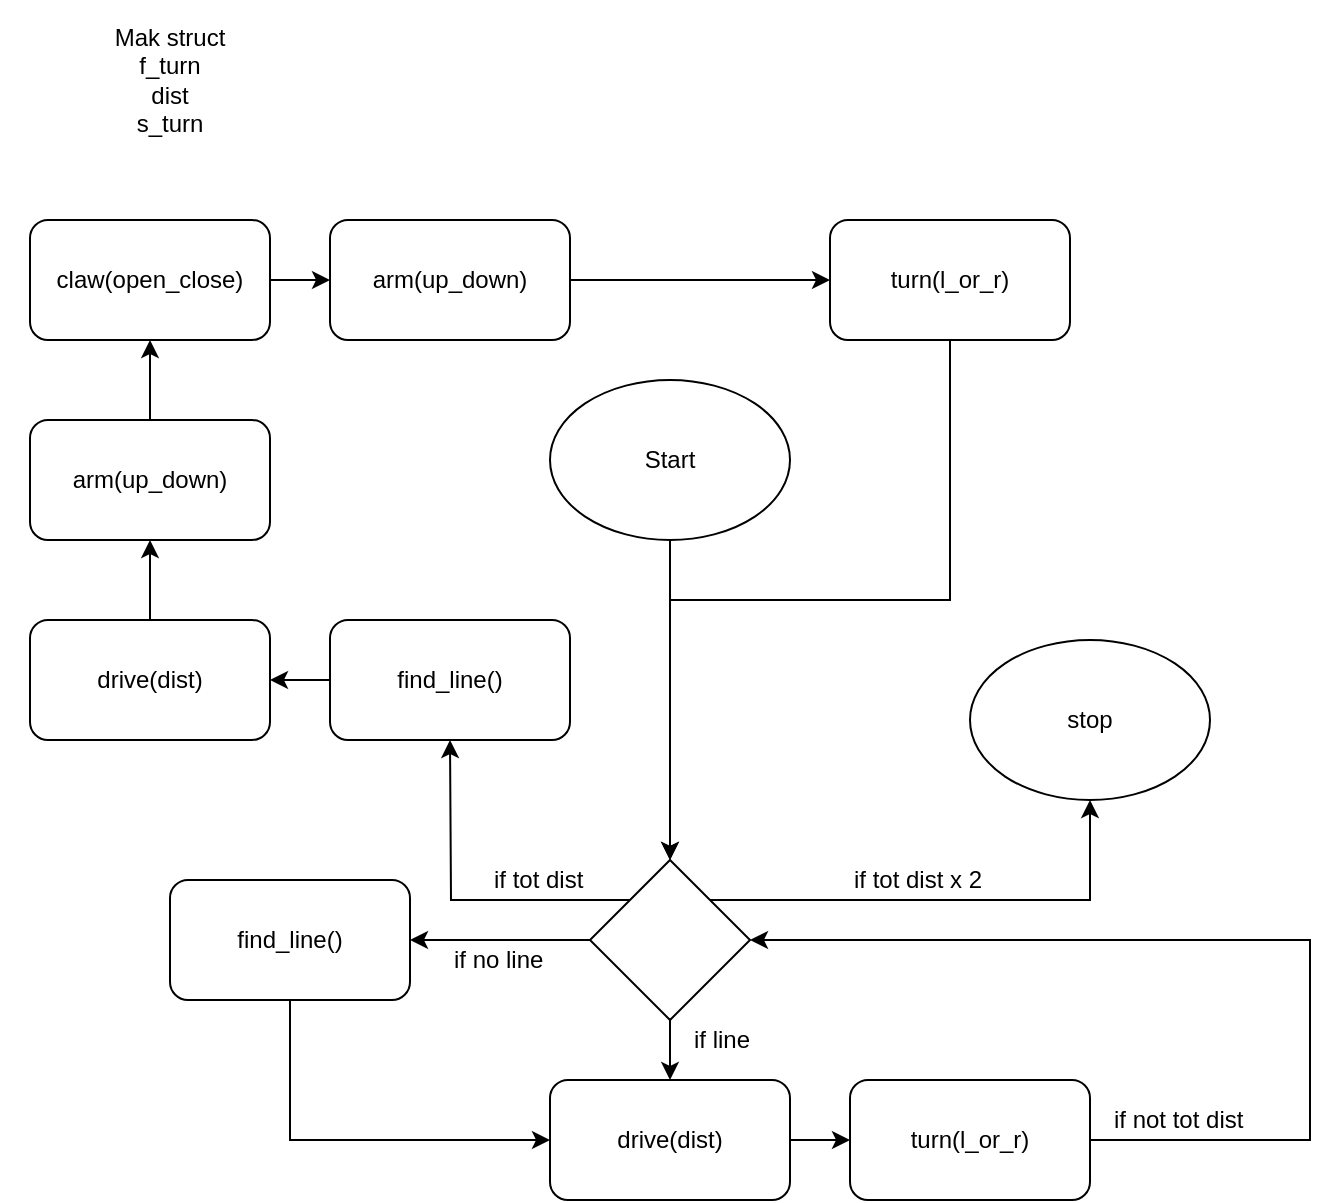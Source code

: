 <mxfile version="12.1.1" type="github" pages="1"><diagram id="3Wn69LvJLTFToRYzuuLy" name="Page-1"><mxGraphModel dx="1422" dy="794" grid="1" gridSize="10" guides="1" tooltips="1" connect="1" arrows="1" fold="1" page="1" pageScale="1" pageWidth="850" pageHeight="1100" math="0" shadow="0"><root><mxCell id="0"/><mxCell id="1" parent="0"/><mxCell id="ltEw3BqOW6p-XR2UKX2P-1" value="Mak struct&lt;br&gt;f_turn&lt;br&gt;dist&lt;br&gt;s_turn" style="text;html=1;strokeColor=none;fillColor=none;align=center;verticalAlign=middle;whiteSpace=wrap;rounded=0;" vertex="1" parent="1"><mxGeometry x="55" y="50" width="170" height="80" as="geometry"/></mxCell><mxCell id="ltEw3BqOW6p-XR2UKX2P-8" style="edgeStyle=orthogonalEdgeStyle;rounded=0;orthogonalLoop=1;jettySize=auto;html=1;exitX=0.5;exitY=1;exitDx=0;exitDy=0;entryX=0.5;entryY=0;entryDx=0;entryDy=0;" edge="1" parent="1" source="ltEw3BqOW6p-XR2UKX2P-2" target="ltEw3BqOW6p-XR2UKX2P-20"><mxGeometry relative="1" as="geometry"><mxPoint x="390" y="220" as="sourcePoint"/><mxPoint x="390" y="423" as="targetPoint"/></mxGeometry></mxCell><mxCell id="ltEw3BqOW6p-XR2UKX2P-2" value="Start" style="ellipse;whiteSpace=wrap;html=1;" vertex="1" parent="1"><mxGeometry x="330" y="240" width="120" height="80" as="geometry"/></mxCell><mxCell id="ltEw3BqOW6p-XR2UKX2P-59" style="edgeStyle=orthogonalEdgeStyle;rounded=0;orthogonalLoop=1;jettySize=auto;html=1;exitX=0.5;exitY=0;exitDx=0;exitDy=0;entryX=0.5;entryY=1;entryDx=0;entryDy=0;" edge="1" parent="1" source="ltEw3BqOW6p-XR2UKX2P-5" target="ltEw3BqOW6p-XR2UKX2P-6"><mxGeometry relative="1" as="geometry"/></mxCell><mxCell id="ltEw3BqOW6p-XR2UKX2P-5" value="arm(up_down)" style="rounded=1;whiteSpace=wrap;html=1;" vertex="1" parent="1"><mxGeometry x="70" y="260" width="120" height="60" as="geometry"/></mxCell><mxCell id="ltEw3BqOW6p-XR2UKX2P-61" style="edgeStyle=orthogonalEdgeStyle;rounded=0;orthogonalLoop=1;jettySize=auto;html=1;exitX=1;exitY=0.5;exitDx=0;exitDy=0;entryX=0;entryY=0.5;entryDx=0;entryDy=0;" edge="1" parent="1" source="ltEw3BqOW6p-XR2UKX2P-6" target="ltEw3BqOW6p-XR2UKX2P-60"><mxGeometry relative="1" as="geometry"/></mxCell><mxCell id="ltEw3BqOW6p-XR2UKX2P-6" value="claw(open_close)" style="rounded=1;whiteSpace=wrap;html=1;" vertex="1" parent="1"><mxGeometry x="70" y="160" width="120" height="60" as="geometry"/></mxCell><mxCell id="ltEw3BqOW6p-XR2UKX2P-22" style="edgeStyle=orthogonalEdgeStyle;rounded=0;orthogonalLoop=1;jettySize=auto;html=1;exitX=0.5;exitY=1;exitDx=0;exitDy=0;entryX=0;entryY=0.5;entryDx=0;entryDy=0;" edge="1" parent="1" source="ltEw3BqOW6p-XR2UKX2P-7" target="ltEw3BqOW6p-XR2UKX2P-21"><mxGeometry relative="1" as="geometry"/></mxCell><mxCell id="ltEw3BqOW6p-XR2UKX2P-7" value="find_line()" style="rounded=1;whiteSpace=wrap;html=1;" vertex="1" parent="1"><mxGeometry x="140" y="490" width="120" height="60" as="geometry"/></mxCell><mxCell id="ltEw3BqOW6p-XR2UKX2P-23" style="edgeStyle=orthogonalEdgeStyle;rounded=0;orthogonalLoop=1;jettySize=auto;html=1;exitX=0;exitY=0.5;exitDx=0;exitDy=0;" edge="1" parent="1" source="ltEw3BqOW6p-XR2UKX2P-20" target="ltEw3BqOW6p-XR2UKX2P-7"><mxGeometry relative="1" as="geometry"/></mxCell><mxCell id="ltEw3BqOW6p-XR2UKX2P-44" style="edgeStyle=orthogonalEdgeStyle;rounded=0;orthogonalLoop=1;jettySize=auto;html=1;exitX=0.5;exitY=1;exitDx=0;exitDy=0;entryX=0.5;entryY=0;entryDx=0;entryDy=0;" edge="1" parent="1" source="ltEw3BqOW6p-XR2UKX2P-20" target="ltEw3BqOW6p-XR2UKX2P-21"><mxGeometry relative="1" as="geometry"/></mxCell><mxCell id="ltEw3BqOW6p-XR2UKX2P-51" style="edgeStyle=orthogonalEdgeStyle;rounded=0;orthogonalLoop=1;jettySize=auto;html=1;exitX=0;exitY=0;exitDx=0;exitDy=0;" edge="1" parent="1" source="ltEw3BqOW6p-XR2UKX2P-20"><mxGeometry relative="1" as="geometry"><mxPoint x="280" y="420" as="targetPoint"/></mxGeometry></mxCell><mxCell id="ltEw3BqOW6p-XR2UKX2P-69" style="edgeStyle=orthogonalEdgeStyle;rounded=0;orthogonalLoop=1;jettySize=auto;html=1;exitX=1;exitY=0;exitDx=0;exitDy=0;" edge="1" parent="1" source="ltEw3BqOW6p-XR2UKX2P-20" target="ltEw3BqOW6p-XR2UKX2P-68"><mxGeometry relative="1" as="geometry"/></mxCell><mxCell id="ltEw3BqOW6p-XR2UKX2P-20" value="" style="rhombus;whiteSpace=wrap;html=1;" vertex="1" parent="1"><mxGeometry x="350" y="480" width="80" height="80" as="geometry"/></mxCell><mxCell id="ltEw3BqOW6p-XR2UKX2P-56" style="edgeStyle=orthogonalEdgeStyle;rounded=0;orthogonalLoop=1;jettySize=auto;html=1;exitX=1;exitY=0.5;exitDx=0;exitDy=0;entryX=0;entryY=0.5;entryDx=0;entryDy=0;" edge="1" parent="1" source="ltEw3BqOW6p-XR2UKX2P-21" target="ltEw3BqOW6p-XR2UKX2P-27"><mxGeometry relative="1" as="geometry"/></mxCell><mxCell id="ltEw3BqOW6p-XR2UKX2P-21" value="drive(dist)" style="rounded=1;whiteSpace=wrap;html=1;" vertex="1" parent="1"><mxGeometry x="330" y="590" width="120" height="60" as="geometry"/></mxCell><mxCell id="ltEw3BqOW6p-XR2UKX2P-25" value="if no line" style="text;html=1;resizable=0;points=[];autosize=1;align=left;verticalAlign=top;spacingTop=-4;" vertex="1" parent="1"><mxGeometry x="280" y="520" width="60" height="20" as="geometry"/></mxCell><mxCell id="ltEw3BqOW6p-XR2UKX2P-57" style="edgeStyle=orthogonalEdgeStyle;rounded=0;orthogonalLoop=1;jettySize=auto;html=1;exitX=1;exitY=0.5;exitDx=0;exitDy=0;entryX=1;entryY=0.5;entryDx=0;entryDy=0;" edge="1" parent="1" source="ltEw3BqOW6p-XR2UKX2P-27" target="ltEw3BqOW6p-XR2UKX2P-20"><mxGeometry relative="1" as="geometry"><Array as="points"><mxPoint x="710" y="620"/><mxPoint x="710" y="520"/></Array></mxGeometry></mxCell><mxCell id="ltEw3BqOW6p-XR2UKX2P-27" value="turn(l_or_r)" style="rounded=1;whiteSpace=wrap;html=1;" vertex="1" parent="1"><mxGeometry x="480" y="590" width="120" height="60" as="geometry"/></mxCell><mxCell id="ltEw3BqOW6p-XR2UKX2P-47" value="if line" style="text;html=1;resizable=0;points=[];autosize=1;align=left;verticalAlign=top;spacingTop=-4;" vertex="1" parent="1"><mxGeometry x="400" y="560" width="40" height="20" as="geometry"/></mxCell><mxCell id="ltEw3BqOW6p-XR2UKX2P-48" value="if not tot dist" style="text;html=1;resizable=0;points=[];autosize=1;align=left;verticalAlign=top;spacingTop=-4;" vertex="1" parent="1"><mxGeometry x="610" y="600" width="80" height="20" as="geometry"/></mxCell><mxCell id="ltEw3BqOW6p-XR2UKX2P-54" style="edgeStyle=orthogonalEdgeStyle;rounded=0;orthogonalLoop=1;jettySize=auto;html=1;exitX=0;exitY=0.5;exitDx=0;exitDy=0;entryX=1;entryY=0.5;entryDx=0;entryDy=0;" edge="1" parent="1" source="ltEw3BqOW6p-XR2UKX2P-52" target="ltEw3BqOW6p-XR2UKX2P-53"><mxGeometry relative="1" as="geometry"/></mxCell><mxCell id="ltEw3BqOW6p-XR2UKX2P-52" value="find_line()" style="rounded=1;whiteSpace=wrap;html=1;" vertex="1" parent="1"><mxGeometry x="220" y="360" width="120" height="60" as="geometry"/></mxCell><mxCell id="ltEw3BqOW6p-XR2UKX2P-58" style="edgeStyle=orthogonalEdgeStyle;rounded=0;orthogonalLoop=1;jettySize=auto;html=1;exitX=0.5;exitY=0;exitDx=0;exitDy=0;entryX=0.5;entryY=1;entryDx=0;entryDy=0;" edge="1" parent="1" source="ltEw3BqOW6p-XR2UKX2P-53" target="ltEw3BqOW6p-XR2UKX2P-5"><mxGeometry relative="1" as="geometry"/></mxCell><mxCell id="ltEw3BqOW6p-XR2UKX2P-53" value="drive(dist)" style="rounded=1;whiteSpace=wrap;html=1;" vertex="1" parent="1"><mxGeometry x="70" y="360" width="120" height="60" as="geometry"/></mxCell><mxCell id="ltEw3BqOW6p-XR2UKX2P-64" style="edgeStyle=orthogonalEdgeStyle;rounded=0;orthogonalLoop=1;jettySize=auto;html=1;exitX=1;exitY=0.5;exitDx=0;exitDy=0;entryX=0;entryY=0.5;entryDx=0;entryDy=0;" edge="1" parent="1" source="ltEw3BqOW6p-XR2UKX2P-60" target="ltEw3BqOW6p-XR2UKX2P-63"><mxGeometry relative="1" as="geometry"/></mxCell><mxCell id="ltEw3BqOW6p-XR2UKX2P-60" value="arm(up_down)" style="rounded=1;whiteSpace=wrap;html=1;" vertex="1" parent="1"><mxGeometry x="220" y="160" width="120" height="60" as="geometry"/></mxCell><mxCell id="ltEw3BqOW6p-XR2UKX2P-62" value="if tot dist" style="text;html=1;resizable=0;points=[];autosize=1;align=left;verticalAlign=top;spacingTop=-4;" vertex="1" parent="1"><mxGeometry x="300" y="480" width="60" height="20" as="geometry"/></mxCell><mxCell id="ltEw3BqOW6p-XR2UKX2P-66" style="edgeStyle=orthogonalEdgeStyle;rounded=0;orthogonalLoop=1;jettySize=auto;html=1;exitX=0.5;exitY=1;exitDx=0;exitDy=0;entryX=0.5;entryY=0;entryDx=0;entryDy=0;" edge="1" parent="1" source="ltEw3BqOW6p-XR2UKX2P-63" target="ltEw3BqOW6p-XR2UKX2P-20"><mxGeometry relative="1" as="geometry"><mxPoint x="530" y="330" as="targetPoint"/></mxGeometry></mxCell><mxCell id="ltEw3BqOW6p-XR2UKX2P-63" value="turn(l_or_r)" style="rounded=1;whiteSpace=wrap;html=1;" vertex="1" parent="1"><mxGeometry x="470" y="160" width="120" height="60" as="geometry"/></mxCell><mxCell id="ltEw3BqOW6p-XR2UKX2P-68" value="stop" style="ellipse;whiteSpace=wrap;html=1;" vertex="1" parent="1"><mxGeometry x="540" y="370" width="120" height="80" as="geometry"/></mxCell><mxCell id="ltEw3BqOW6p-XR2UKX2P-70" value="if tot dist x 2" style="text;html=1;resizable=0;points=[];autosize=1;align=left;verticalAlign=top;spacingTop=-4;" vertex="1" parent="1"><mxGeometry x="480" y="480" width="80" height="20" as="geometry"/></mxCell></root></mxGraphModel></diagram></mxfile>